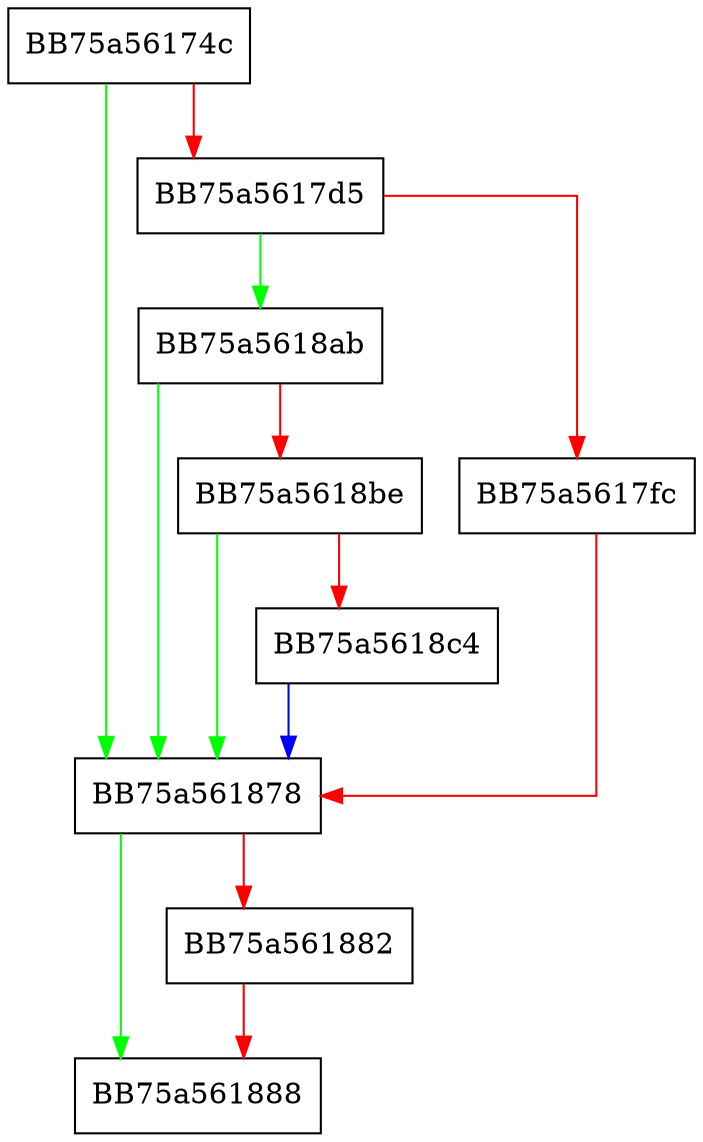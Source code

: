 digraph pe_rebase {
  node [shape="box"];
  graph [splines=ortho];
  BB75a56174c -> BB75a561878 [color="green"];
  BB75a56174c -> BB75a5617d5 [color="red"];
  BB75a5617d5 -> BB75a5618ab [color="green"];
  BB75a5617d5 -> BB75a5617fc [color="red"];
  BB75a5617fc -> BB75a561878 [color="red"];
  BB75a561878 -> BB75a561888 [color="green"];
  BB75a561878 -> BB75a561882 [color="red"];
  BB75a561882 -> BB75a561888 [color="red"];
  BB75a5618ab -> BB75a561878 [color="green"];
  BB75a5618ab -> BB75a5618be [color="red"];
  BB75a5618be -> BB75a561878 [color="green"];
  BB75a5618be -> BB75a5618c4 [color="red"];
  BB75a5618c4 -> BB75a561878 [color="blue"];
}